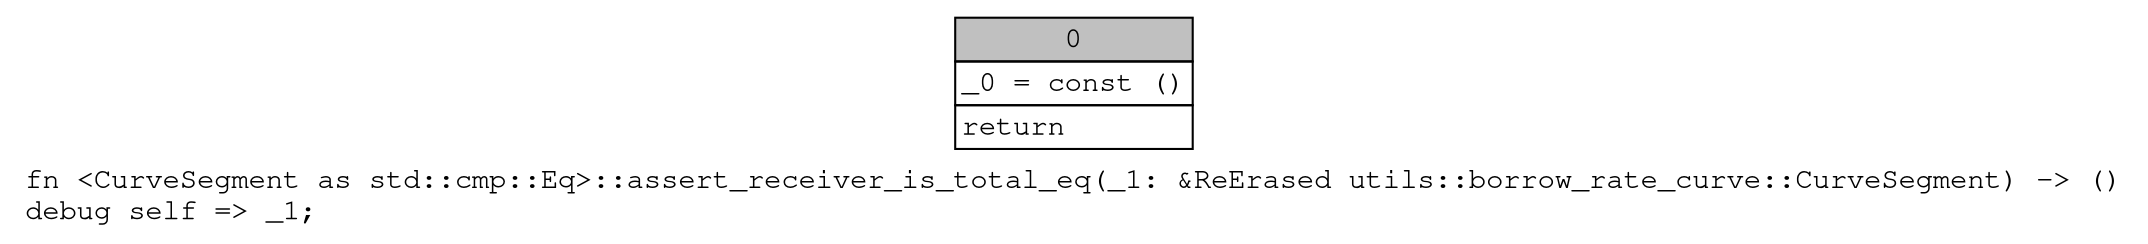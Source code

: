 digraph Mir_0_11266 {
    graph [fontname="Courier, monospace"];
    node [fontname="Courier, monospace"];
    edge [fontname="Courier, monospace"];
    label=<fn &lt;CurveSegment as std::cmp::Eq&gt;::assert_receiver_is_total_eq(_1: &amp;ReErased utils::borrow_rate_curve::CurveSegment) -&gt; ()<br align="left"/>debug self =&gt; _1;<br align="left"/>>;
    bb0__0_11266 [shape="none", label=<<table border="0" cellborder="1" cellspacing="0"><tr><td bgcolor="gray" align="center" colspan="1">0</td></tr><tr><td align="left" balign="left">_0 = const ()<br/></td></tr><tr><td align="left">return</td></tr></table>>];
}
